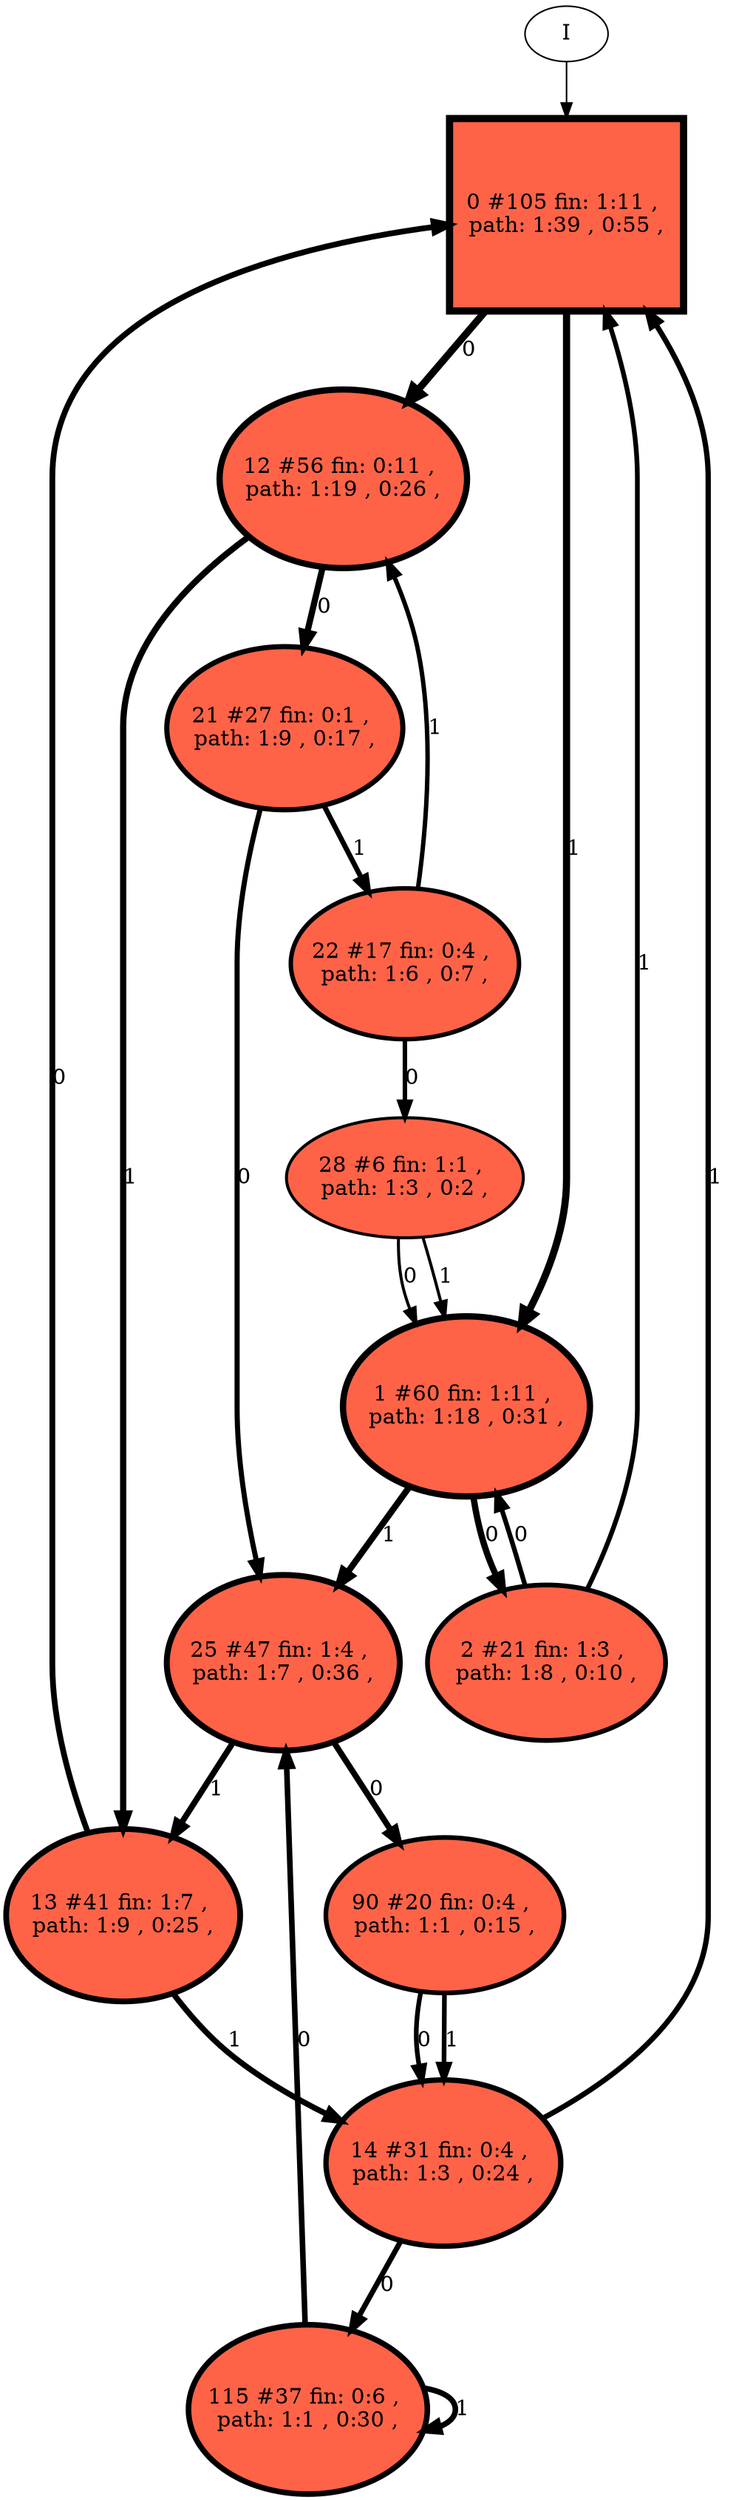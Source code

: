 // produced with flexfringe // 
digraph DFA {
	0 [label="root" shape=box];
		I -> 0;
	0 [ label="0 #105 fin: 1:11 , 
 path: 1:39 , 0:55 , " , style=filled, fillcolor="tomato", width=1.73403, height=1.73403, penwidth=4.66344];
		0 -> 1 [label="1 " , penwidth=4.66344 ];
		0 -> 12 [label="0 " , penwidth=4.66344 ];
	1 [ label="1 #60 fin: 1:11 , 
 path: 1:18 , 0:31 , " , style=filled, fillcolor="tomato", width=1.63137, height=1.63137, penwidth=4.11087];
		1 -> 25 [label="1 " , penwidth=4.11087 ];
		1 -> 2 [label="0 " , penwidth=4.11087 ];
	12 [ label="12 #56 fin: 0:11 , 
 path: 1:19 , 0:26 , " , style=filled, fillcolor="tomato", width=1.61801, height=1.61801, penwidth=4.04305];
		12 -> 13 [label="1 " , penwidth=4.04305 ];
		12 -> 21 [label="0 " , penwidth=4.04305 ];
	25 [ label="25 #47 fin: 1:4 , 
 path: 1:7 , 0:36 , " , style=filled, fillcolor="tomato", width=1.58334, height=1.58334, penwidth=3.8712];
		25 -> 13 [label="1 " , penwidth=3.8712 ];
		25 -> 90 [label="0 " , penwidth=3.8712 ];
	2 [ label="2 #21 fin: 1:3 , 
 path: 1:8 , 0:10 , " , style=filled, fillcolor="tomato", width=1.4088, height=1.4088, penwidth=3.09104];
		2 -> 0 [label="1 " , penwidth=3.09104 ];
		2 -> 1 [label="0 " , penwidth=3.09104 ];
	13 [ label="13 #41 fin: 1:7 , 
 path: 1:9 , 0:25 , " , style=filled, fillcolor="tomato", width=1.55555, height=1.55555, penwidth=3.73767];
		13 -> 14 [label="1 " , penwidth=3.73767 ];
		13 -> 0 [label="0 " , penwidth=3.73767 ];
	21 [ label="21 #27 fin: 0:1 , 
 path: 1:9 , 0:17 , " , style=filled, fillcolor="tomato", width=1.46608, height=1.46608, penwidth=3.3322];
		21 -> 22 [label="1 " , penwidth=3.3322 ];
		21 -> 25 [label="0 " , penwidth=3.3322 ];
	90 [ label="90 #20 fin: 0:4 , 
 path: 1:1 , 0:15 , " , style=filled, fillcolor="tomato", width=1.39736, height=1.39736, penwidth=3.04452];
		90 -> 14 [label="1 " , penwidth=3.04452 ];
		90 -> 14 [label="0 " , penwidth=3.04452 ];
	14 [ label="14 #31 fin: 0:4 , 
 path: 1:3 , 0:24 , " , style=filled, fillcolor="tomato", width=1.49643, height=1.49643, penwidth=3.46574];
		14 -> 0 [label="1 " , penwidth=3.46574 ];
		14 -> 115 [label="0 " , penwidth=3.46574 ];
	22 [ label="22 #17 fin: 0:4 , 
 path: 1:6 , 0:7 , " , style=filled, fillcolor="tomato", width=1.3585, height=1.3585, penwidth=2.89037];
		22 -> 12 [label="1 " , penwidth=2.89037 ];
		22 -> 28 [label="0 " , penwidth=2.89037 ];
	28 [ label="28 #6 fin: 1:1 , 
 path: 1:3 , 0:2 , " , style=filled, fillcolor="tomato", width=1.08042, height=1.08042, penwidth=1.94591];
		28 -> 1 [label="1 " , penwidth=1.94591 ];
		28 -> 1 [label="0 " , penwidth=1.94591 ];
	115 [ label="115 #37 fin: 0:6 , 
 path: 1:1 , 0:30 , " , style=filled, fillcolor="tomato", width=1.53419, height=1.53419, penwidth=3.63759];
		115 -> 115 [label="1 " , penwidth=3.63759 ];
		115 -> 25 [label="0 " , penwidth=3.63759 ];
}
